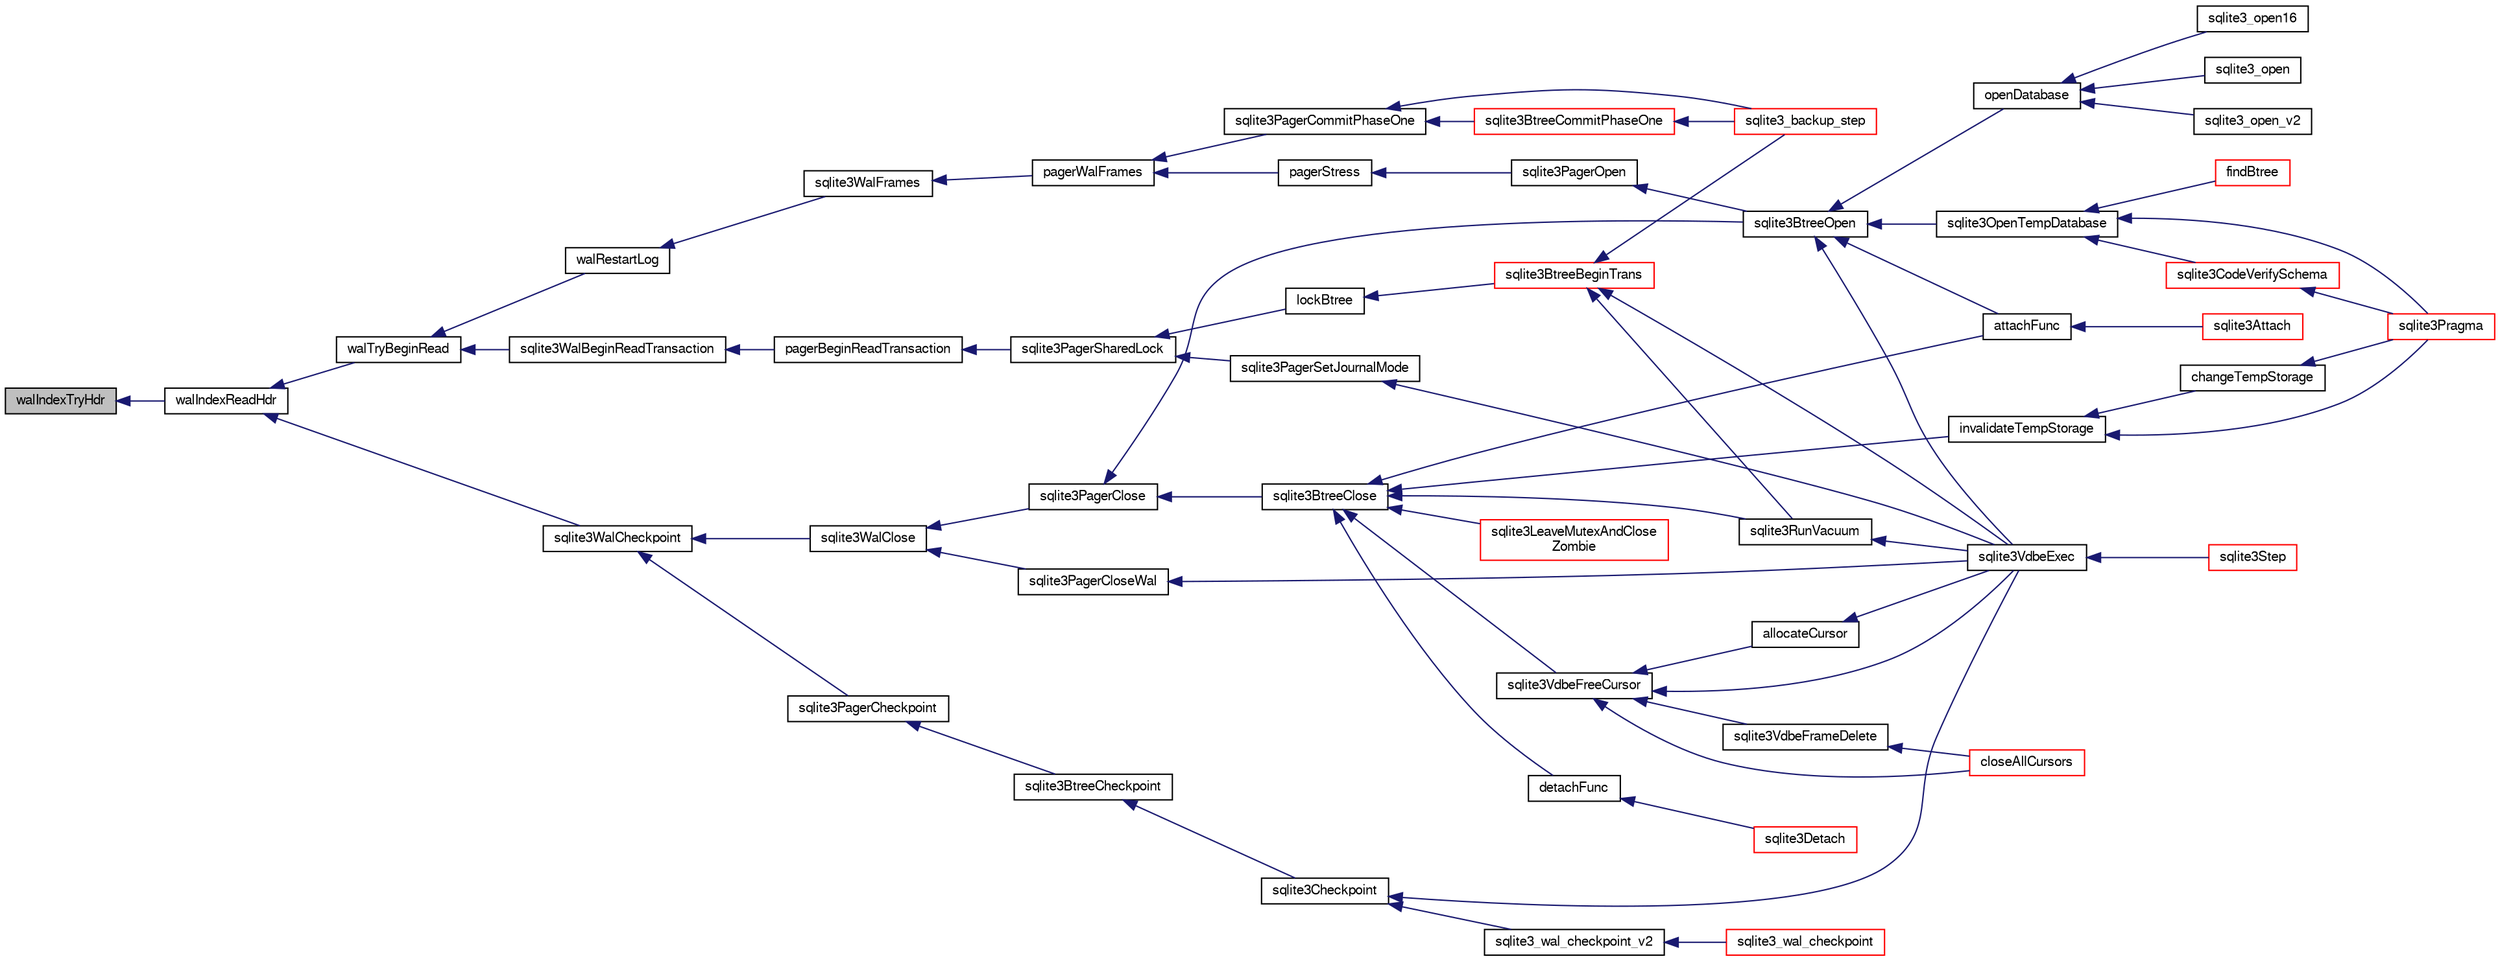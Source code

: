 digraph "walIndexTryHdr"
{
  edge [fontname="FreeSans",fontsize="10",labelfontname="FreeSans",labelfontsize="10"];
  node [fontname="FreeSans",fontsize="10",shape=record];
  rankdir="LR";
  Node899460 [label="walIndexTryHdr",height=0.2,width=0.4,color="black", fillcolor="grey75", style="filled", fontcolor="black"];
  Node899460 -> Node899461 [dir="back",color="midnightblue",fontsize="10",style="solid",fontname="FreeSans"];
  Node899461 [label="walIndexReadHdr",height=0.2,width=0.4,color="black", fillcolor="white", style="filled",URL="$sqlite3_8c.html#a66529e9c71a2bef92c4eb34bdd3a72a2"];
  Node899461 -> Node899462 [dir="back",color="midnightblue",fontsize="10",style="solid",fontname="FreeSans"];
  Node899462 [label="walTryBeginRead",height=0.2,width=0.4,color="black", fillcolor="white", style="filled",URL="$sqlite3_8c.html#a7145b08b2ade973da4b1f5882e2fa21f"];
  Node899462 -> Node899463 [dir="back",color="midnightblue",fontsize="10",style="solid",fontname="FreeSans"];
  Node899463 [label="sqlite3WalBeginReadTransaction",height=0.2,width=0.4,color="black", fillcolor="white", style="filled",URL="$sqlite3_8c.html#a4a23329d9a3206642b307e6d22635f95"];
  Node899463 -> Node899464 [dir="back",color="midnightblue",fontsize="10",style="solid",fontname="FreeSans"];
  Node899464 [label="pagerBeginReadTransaction",height=0.2,width=0.4,color="black", fillcolor="white", style="filled",URL="$sqlite3_8c.html#a4a484b6c404f96050418d965e3cc17a1"];
  Node899464 -> Node899465 [dir="back",color="midnightblue",fontsize="10",style="solid",fontname="FreeSans"];
  Node899465 [label="sqlite3PagerSharedLock",height=0.2,width=0.4,color="black", fillcolor="white", style="filled",URL="$sqlite3_8c.html#a58c197b629fb6eaacf96c7add57c70df"];
  Node899465 -> Node899466 [dir="back",color="midnightblue",fontsize="10",style="solid",fontname="FreeSans"];
  Node899466 [label="sqlite3PagerSetJournalMode",height=0.2,width=0.4,color="black", fillcolor="white", style="filled",URL="$sqlite3_8c.html#afb929a0a4553cda84de16180ddbd09f7"];
  Node899466 -> Node899467 [dir="back",color="midnightblue",fontsize="10",style="solid",fontname="FreeSans"];
  Node899467 [label="sqlite3VdbeExec",height=0.2,width=0.4,color="black", fillcolor="white", style="filled",URL="$sqlite3_8c.html#a8ce40a614bdc56719c4d642b1e4dfb21"];
  Node899467 -> Node899468 [dir="back",color="midnightblue",fontsize="10",style="solid",fontname="FreeSans"];
  Node899468 [label="sqlite3Step",height=0.2,width=0.4,color="red", fillcolor="white", style="filled",URL="$sqlite3_8c.html#a3f2872e873e2758a4beedad1d5113554"];
  Node899465 -> Node899728 [dir="back",color="midnightblue",fontsize="10",style="solid",fontname="FreeSans"];
  Node899728 [label="lockBtree",height=0.2,width=0.4,color="black", fillcolor="white", style="filled",URL="$sqlite3_8c.html#a5b808194d3178be15705a420265cee9d"];
  Node899728 -> Node899729 [dir="back",color="midnightblue",fontsize="10",style="solid",fontname="FreeSans"];
  Node899729 [label="sqlite3BtreeBeginTrans",height=0.2,width=0.4,color="red", fillcolor="white", style="filled",URL="$sqlite3_8c.html#a52d6706df15c67c22aa7d0e290c16bf5"];
  Node899729 -> Node899680 [dir="back",color="midnightblue",fontsize="10",style="solid",fontname="FreeSans"];
  Node899680 [label="sqlite3_backup_step",height=0.2,width=0.4,color="red", fillcolor="white", style="filled",URL="$sqlite3_8h.html#a1699b75e98d082eebc465a9e64c35269"];
  Node899729 -> Node899467 [dir="back",color="midnightblue",fontsize="10",style="solid",fontname="FreeSans"];
  Node899729 -> Node899653 [dir="back",color="midnightblue",fontsize="10",style="solid",fontname="FreeSans"];
  Node899653 [label="sqlite3RunVacuum",height=0.2,width=0.4,color="black", fillcolor="white", style="filled",URL="$sqlite3_8c.html#a5e83ddc7b3e7e8e79ad5d1fc92de1d2f"];
  Node899653 -> Node899467 [dir="back",color="midnightblue",fontsize="10",style="solid",fontname="FreeSans"];
  Node899462 -> Node899731 [dir="back",color="midnightblue",fontsize="10",style="solid",fontname="FreeSans"];
  Node899731 [label="walRestartLog",height=0.2,width=0.4,color="black", fillcolor="white", style="filled",URL="$sqlite3_8c.html#a12a2a8718a33ce32fc99f83239a4d491"];
  Node899731 -> Node899732 [dir="back",color="midnightblue",fontsize="10",style="solid",fontname="FreeSans"];
  Node899732 [label="sqlite3WalFrames",height=0.2,width=0.4,color="black", fillcolor="white", style="filled",URL="$sqlite3_8c.html#af9606aac275558d3b96c83b2bff2d717"];
  Node899732 -> Node899733 [dir="back",color="midnightblue",fontsize="10",style="solid",fontname="FreeSans"];
  Node899733 [label="pagerWalFrames",height=0.2,width=0.4,color="black", fillcolor="white", style="filled",URL="$sqlite3_8c.html#a1675dba6bfeb50d8aa8a0509103fd004"];
  Node899733 -> Node899734 [dir="back",color="midnightblue",fontsize="10",style="solid",fontname="FreeSans"];
  Node899734 [label="pagerStress",height=0.2,width=0.4,color="black", fillcolor="white", style="filled",URL="$sqlite3_8c.html#abb21a3a371038e9e3e69af0f21a1b386"];
  Node899734 -> Node899735 [dir="back",color="midnightblue",fontsize="10",style="solid",fontname="FreeSans"];
  Node899735 [label="sqlite3PagerOpen",height=0.2,width=0.4,color="black", fillcolor="white", style="filled",URL="$sqlite3_8c.html#a5b4a74e8a1754922c482b7af19b30611"];
  Node899735 -> Node899736 [dir="back",color="midnightblue",fontsize="10",style="solid",fontname="FreeSans"];
  Node899736 [label="sqlite3BtreeOpen",height=0.2,width=0.4,color="black", fillcolor="white", style="filled",URL="$sqlite3_8c.html#a13dcb44dc34af6ce9d38de9c5aa975f9"];
  Node899736 -> Node899467 [dir="back",color="midnightblue",fontsize="10",style="solid",fontname="FreeSans"];
  Node899736 -> Node899495 [dir="back",color="midnightblue",fontsize="10",style="solid",fontname="FreeSans"];
  Node899495 [label="attachFunc",height=0.2,width=0.4,color="black", fillcolor="white", style="filled",URL="$sqlite3_8c.html#a69cb751a7da501b9a0aa37e0d7c3eaf7"];
  Node899495 -> Node899496 [dir="back",color="midnightblue",fontsize="10",style="solid",fontname="FreeSans"];
  Node899496 [label="sqlite3Attach",height=0.2,width=0.4,color="red", fillcolor="white", style="filled",URL="$sqlite3_8c.html#ae0907fe0b43cc1b4c7e6a16213e8546f"];
  Node899736 -> Node899737 [dir="back",color="midnightblue",fontsize="10",style="solid",fontname="FreeSans"];
  Node899737 [label="sqlite3OpenTempDatabase",height=0.2,width=0.4,color="black", fillcolor="white", style="filled",URL="$sqlite3_8c.html#aaf3088380b731428b72d3b5777f93755"];
  Node899737 -> Node899672 [dir="back",color="midnightblue",fontsize="10",style="solid",fontname="FreeSans"];
  Node899672 [label="findBtree",height=0.2,width=0.4,color="red", fillcolor="white", style="filled",URL="$sqlite3_8c.html#ab4ee5743b77efd7f8832bf0b9315f973"];
  Node899737 -> Node899738 [dir="back",color="midnightblue",fontsize="10",style="solid",fontname="FreeSans"];
  Node899738 [label="sqlite3CodeVerifySchema",height=0.2,width=0.4,color="red", fillcolor="white", style="filled",URL="$sqlite3_8c.html#ad9d8708d96f8416ec59ebf41c57000f9"];
  Node899738 -> Node899545 [dir="back",color="midnightblue",fontsize="10",style="solid",fontname="FreeSans"];
  Node899545 [label="sqlite3Pragma",height=0.2,width=0.4,color="red", fillcolor="white", style="filled",URL="$sqlite3_8c.html#a111391370f58f8e6a6eca51fd34d62ed"];
  Node899737 -> Node899545 [dir="back",color="midnightblue",fontsize="10",style="solid",fontname="FreeSans"];
  Node899736 -> Node899702 [dir="back",color="midnightblue",fontsize="10",style="solid",fontname="FreeSans"];
  Node899702 [label="openDatabase",height=0.2,width=0.4,color="black", fillcolor="white", style="filled",URL="$sqlite3_8c.html#a6a9c3bc3a64234e863413f41db473758"];
  Node899702 -> Node899703 [dir="back",color="midnightblue",fontsize="10",style="solid",fontname="FreeSans"];
  Node899703 [label="sqlite3_open",height=0.2,width=0.4,color="black", fillcolor="white", style="filled",URL="$sqlite3_8h.html#a97ba966ed1acc38409786258268f5f71"];
  Node899702 -> Node899704 [dir="back",color="midnightblue",fontsize="10",style="solid",fontname="FreeSans"];
  Node899704 [label="sqlite3_open_v2",height=0.2,width=0.4,color="black", fillcolor="white", style="filled",URL="$sqlite3_8h.html#a140fe275b6975dc867cea50a65a217c4"];
  Node899702 -> Node899705 [dir="back",color="midnightblue",fontsize="10",style="solid",fontname="FreeSans"];
  Node899705 [label="sqlite3_open16",height=0.2,width=0.4,color="black", fillcolor="white", style="filled",URL="$sqlite3_8h.html#adbc401bb96713f32e553db32f6f3ca33"];
  Node899733 -> Node899742 [dir="back",color="midnightblue",fontsize="10",style="solid",fontname="FreeSans"];
  Node899742 [label="sqlite3PagerCommitPhaseOne",height=0.2,width=0.4,color="black", fillcolor="white", style="filled",URL="$sqlite3_8c.html#a2baf986bff9120486e9acc5951494ea7"];
  Node899742 -> Node899743 [dir="back",color="midnightblue",fontsize="10",style="solid",fontname="FreeSans"];
  Node899743 [label="sqlite3BtreeCommitPhaseOne",height=0.2,width=0.4,color="red", fillcolor="white", style="filled",URL="$sqlite3_8c.html#ae266cba101e64ad99a166f237532e262"];
  Node899743 -> Node899680 [dir="back",color="midnightblue",fontsize="10",style="solid",fontname="FreeSans"];
  Node899742 -> Node899680 [dir="back",color="midnightblue",fontsize="10",style="solid",fontname="FreeSans"];
  Node899461 -> Node899746 [dir="back",color="midnightblue",fontsize="10",style="solid",fontname="FreeSans"];
  Node899746 [label="sqlite3WalCheckpoint",height=0.2,width=0.4,color="black", fillcolor="white", style="filled",URL="$sqlite3_8c.html#a58bec6523fa854142169cdff1fbb8e5f"];
  Node899746 -> Node899747 [dir="back",color="midnightblue",fontsize="10",style="solid",fontname="FreeSans"];
  Node899747 [label="sqlite3PagerCheckpoint",height=0.2,width=0.4,color="black", fillcolor="white", style="filled",URL="$sqlite3_8c.html#a51b879bda409240901c1443161246045"];
  Node899747 -> Node899748 [dir="back",color="midnightblue",fontsize="10",style="solid",fontname="FreeSans"];
  Node899748 [label="sqlite3BtreeCheckpoint",height=0.2,width=0.4,color="black", fillcolor="white", style="filled",URL="$sqlite3_8c.html#a7aa6f5fb12dca5d734397768e90ae119"];
  Node899748 -> Node899749 [dir="back",color="midnightblue",fontsize="10",style="solid",fontname="FreeSans"];
  Node899749 [label="sqlite3Checkpoint",height=0.2,width=0.4,color="black", fillcolor="white", style="filled",URL="$sqlite3_8c.html#a0f0ad6a031e74ddb47bdc701d23bf3e1"];
  Node899749 -> Node899467 [dir="back",color="midnightblue",fontsize="10",style="solid",fontname="FreeSans"];
  Node899749 -> Node899750 [dir="back",color="midnightblue",fontsize="10",style="solid",fontname="FreeSans"];
  Node899750 [label="sqlite3_wal_checkpoint_v2",height=0.2,width=0.4,color="black", fillcolor="white", style="filled",URL="$sqlite3_8h.html#a074441ba2d0426a8684cc2d379e74163"];
  Node899750 -> Node899751 [dir="back",color="midnightblue",fontsize="10",style="solid",fontname="FreeSans"];
  Node899751 [label="sqlite3_wal_checkpoint",height=0.2,width=0.4,color="red", fillcolor="white", style="filled",URL="$sqlite3_8h.html#a5256a357264a12d3935888280d4b8fa0"];
  Node899746 -> Node899754 [dir="back",color="midnightblue",fontsize="10",style="solid",fontname="FreeSans"];
  Node899754 [label="sqlite3WalClose",height=0.2,width=0.4,color="black", fillcolor="white", style="filled",URL="$sqlite3_8c.html#abfd7d36ec6ea41ecb2717dd4c6b0571e"];
  Node899754 -> Node899755 [dir="back",color="midnightblue",fontsize="10",style="solid",fontname="FreeSans"];
  Node899755 [label="sqlite3PagerClose",height=0.2,width=0.4,color="black", fillcolor="white", style="filled",URL="$sqlite3_8c.html#af94b1f96b60689fd09422cce2c85f53f"];
  Node899755 -> Node899736 [dir="back",color="midnightblue",fontsize="10",style="solid",fontname="FreeSans"];
  Node899755 -> Node899756 [dir="back",color="midnightblue",fontsize="10",style="solid",fontname="FreeSans"];
  Node899756 [label="sqlite3BtreeClose",height=0.2,width=0.4,color="black", fillcolor="white", style="filled",URL="$sqlite3_8c.html#a729b65009b66a99200496b09c124df01"];
  Node899756 -> Node899757 [dir="back",color="midnightblue",fontsize="10",style="solid",fontname="FreeSans"];
  Node899757 [label="sqlite3VdbeFreeCursor",height=0.2,width=0.4,color="black", fillcolor="white", style="filled",URL="$sqlite3_8c.html#a0f9084083e1d0639708934630f33d6ef"];
  Node899757 -> Node899758 [dir="back",color="midnightblue",fontsize="10",style="solid",fontname="FreeSans"];
  Node899758 [label="sqlite3VdbeFrameDelete",height=0.2,width=0.4,color="black", fillcolor="white", style="filled",URL="$sqlite3_8c.html#adb3773fdfb1685857e28891f76365900"];
  Node899758 -> Node899759 [dir="back",color="midnightblue",fontsize="10",style="solid",fontname="FreeSans"];
  Node899759 [label="closeAllCursors",height=0.2,width=0.4,color="red", fillcolor="white", style="filled",URL="$sqlite3_8c.html#af1ac189735864dd6989a8c5af4557547"];
  Node899757 -> Node899759 [dir="back",color="midnightblue",fontsize="10",style="solid",fontname="FreeSans"];
  Node899757 -> Node899760 [dir="back",color="midnightblue",fontsize="10",style="solid",fontname="FreeSans"];
  Node899760 [label="allocateCursor",height=0.2,width=0.4,color="black", fillcolor="white", style="filled",URL="$sqlite3_8c.html#a5083c054ea81802294e539b00a57aad4"];
  Node899760 -> Node899467 [dir="back",color="midnightblue",fontsize="10",style="solid",fontname="FreeSans"];
  Node899757 -> Node899467 [dir="back",color="midnightblue",fontsize="10",style="solid",fontname="FreeSans"];
  Node899756 -> Node899495 [dir="back",color="midnightblue",fontsize="10",style="solid",fontname="FreeSans"];
  Node899756 -> Node899682 [dir="back",color="midnightblue",fontsize="10",style="solid",fontname="FreeSans"];
  Node899682 [label="detachFunc",height=0.2,width=0.4,color="black", fillcolor="white", style="filled",URL="$sqlite3_8c.html#a2b3dd04cb87abd088926ab0082a60b77"];
  Node899682 -> Node899539 [dir="back",color="midnightblue",fontsize="10",style="solid",fontname="FreeSans"];
  Node899539 [label="sqlite3Detach",height=0.2,width=0.4,color="red", fillcolor="white", style="filled",URL="$sqlite3_8c.html#ab1a5a0b01c7560aef5e0b8603a68747d"];
  Node899756 -> Node899683 [dir="back",color="midnightblue",fontsize="10",style="solid",fontname="FreeSans"];
  Node899683 [label="invalidateTempStorage",height=0.2,width=0.4,color="black", fillcolor="white", style="filled",URL="$sqlite3_8c.html#a759777a1eb3c3e96a5af94932b39e69a"];
  Node899683 -> Node899684 [dir="back",color="midnightblue",fontsize="10",style="solid",fontname="FreeSans"];
  Node899684 [label="changeTempStorage",height=0.2,width=0.4,color="black", fillcolor="white", style="filled",URL="$sqlite3_8c.html#abd43abe0a0959a45c786b9865ed52904"];
  Node899684 -> Node899545 [dir="back",color="midnightblue",fontsize="10",style="solid",fontname="FreeSans"];
  Node899683 -> Node899545 [dir="back",color="midnightblue",fontsize="10",style="solid",fontname="FreeSans"];
  Node899756 -> Node899653 [dir="back",color="midnightblue",fontsize="10",style="solid",fontname="FreeSans"];
  Node899756 -> Node899696 [dir="back",color="midnightblue",fontsize="10",style="solid",fontname="FreeSans"];
  Node899696 [label="sqlite3LeaveMutexAndClose\lZombie",height=0.2,width=0.4,color="red", fillcolor="white", style="filled",URL="$sqlite3_8c.html#afe3a37c29dcb0fe9fc15fe07a3976f59"];
  Node899754 -> Node899761 [dir="back",color="midnightblue",fontsize="10",style="solid",fontname="FreeSans"];
  Node899761 [label="sqlite3PagerCloseWal",height=0.2,width=0.4,color="black", fillcolor="white", style="filled",URL="$sqlite3_8c.html#ac62d7d3d29214a7cad25fdd88e7c7a74"];
  Node899761 -> Node899467 [dir="back",color="midnightblue",fontsize="10",style="solid",fontname="FreeSans"];
}
